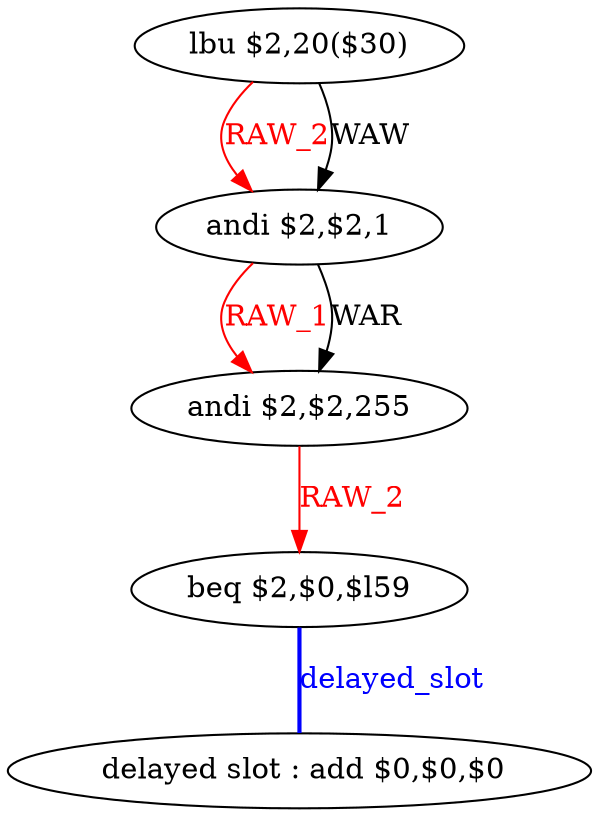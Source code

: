 digraph G1 {
node [shape = ellipse];
i4 [label = " delayed slot : add $0,$0,$0"] ;
i3 ->  i4 [style = bold, dir= none, fontcolor = blue, color = blue, label= "delayed_slot"];
i3 [label = "beq $2,$0,$l59"] ;
i0 [label = "lbu $2,20($30)"] ;
i0 ->  i1 [color = red, fontcolor = red, label= "RAW_2"];
i0 ->  i1 [label= "WAW"];
i1 [label = "andi $2,$2,1"] ;
i1 ->  i2 [color = red, fontcolor = red, label= "RAW_1"];
i1 ->  i2 [label= "WAR"];
i2 [label = "andi $2,$2,255"] ;
i2 ->  i3 [color = red, fontcolor = red, label= "RAW_2"];
}

